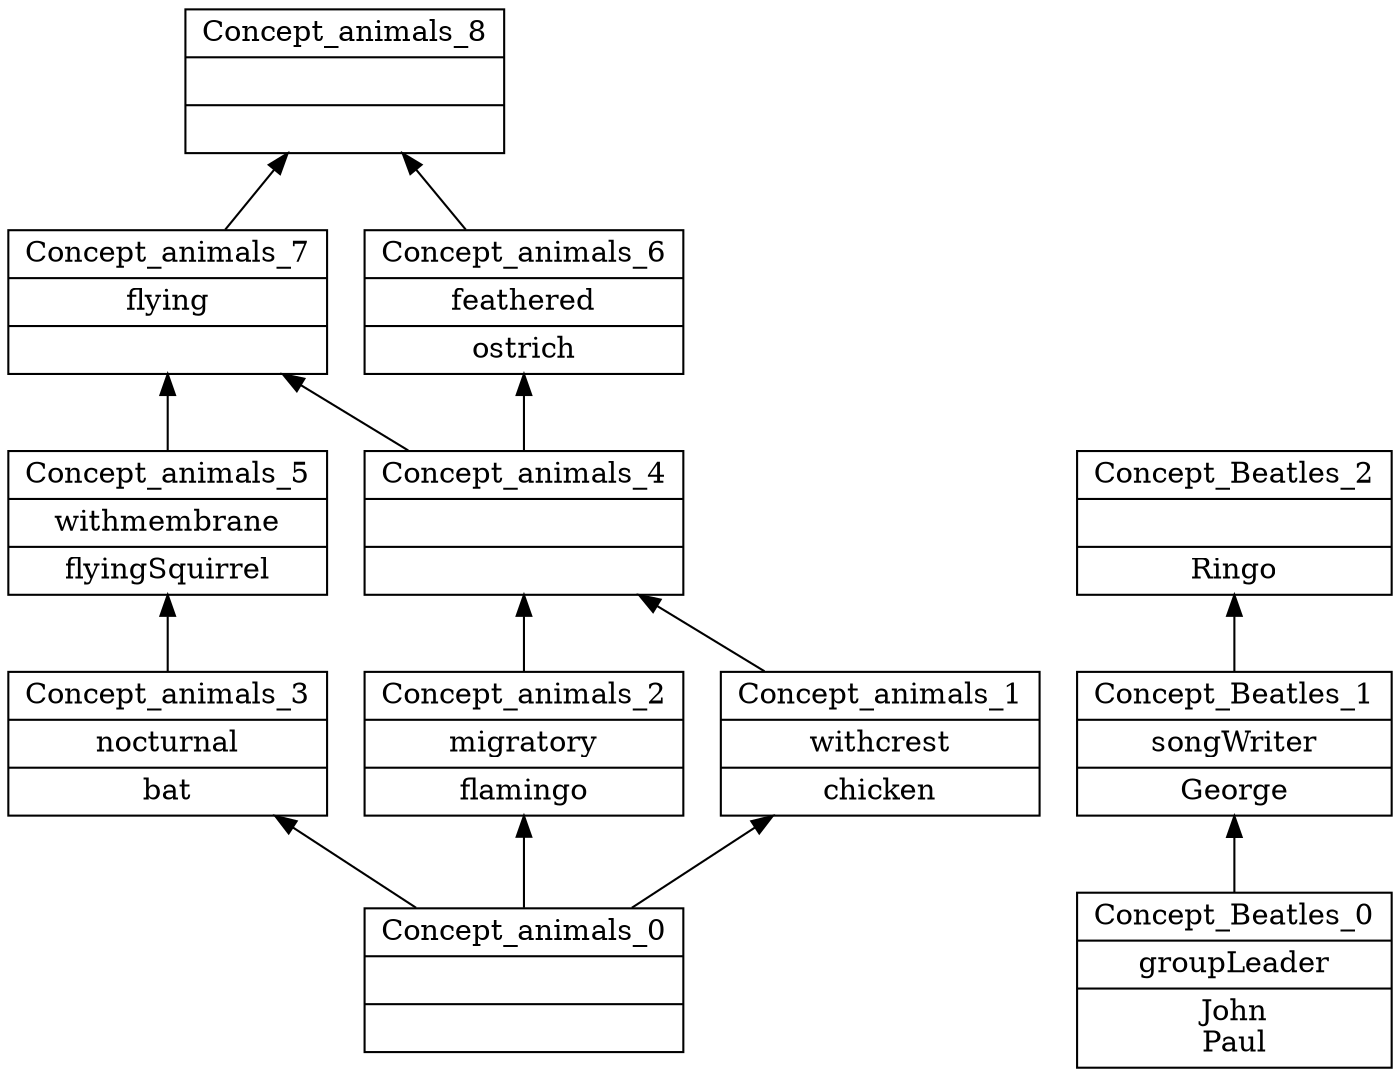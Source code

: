 digraph G { 
	rankdir=BT;
subgraph animals { 
label="animals";
1 [shape=record,label="{Concept_animals_8||}"];
2 [shape=record,label="{Concept_animals_7|flying\n|}"];
3 [shape=record,label="{Concept_animals_3|nocturnal\n|bat\n}"];
4 [shape=record,label="{Concept_animals_0||}"];
5 [shape=record,label="{Concept_animals_4||}"];
6 [shape=record,label="{Concept_animals_6|feathered\n|ostrich\n}"];
7 [shape=record,label="{Concept_animals_2|migratory\n|flamingo\n}"];
8 [shape=record,label="{Concept_animals_1|withcrest\n|chicken\n}"];
9 [shape=record,label="{Concept_animals_5|withmembrane\n|flyingSquirrel\n}"];
	2 -> 1
	6 -> 1
	9 -> 2
	5 -> 2
	4 -> 3
	7 -> 5
	8 -> 5
	5 -> 6
	4 -> 7
	4 -> 8
	3 -> 9
}
subgraph Beatles { 
label="Beatles";
10 [shape=record,label="{Concept_Beatles_2||Ringo\n}"];
11 [shape=record,label="{Concept_Beatles_0|groupLeader\n|John\nPaul\n}"];
12 [shape=record,label="{Concept_Beatles_1|songWriter\n|George\n}"];
	12 -> 10
	11 -> 12
}
}